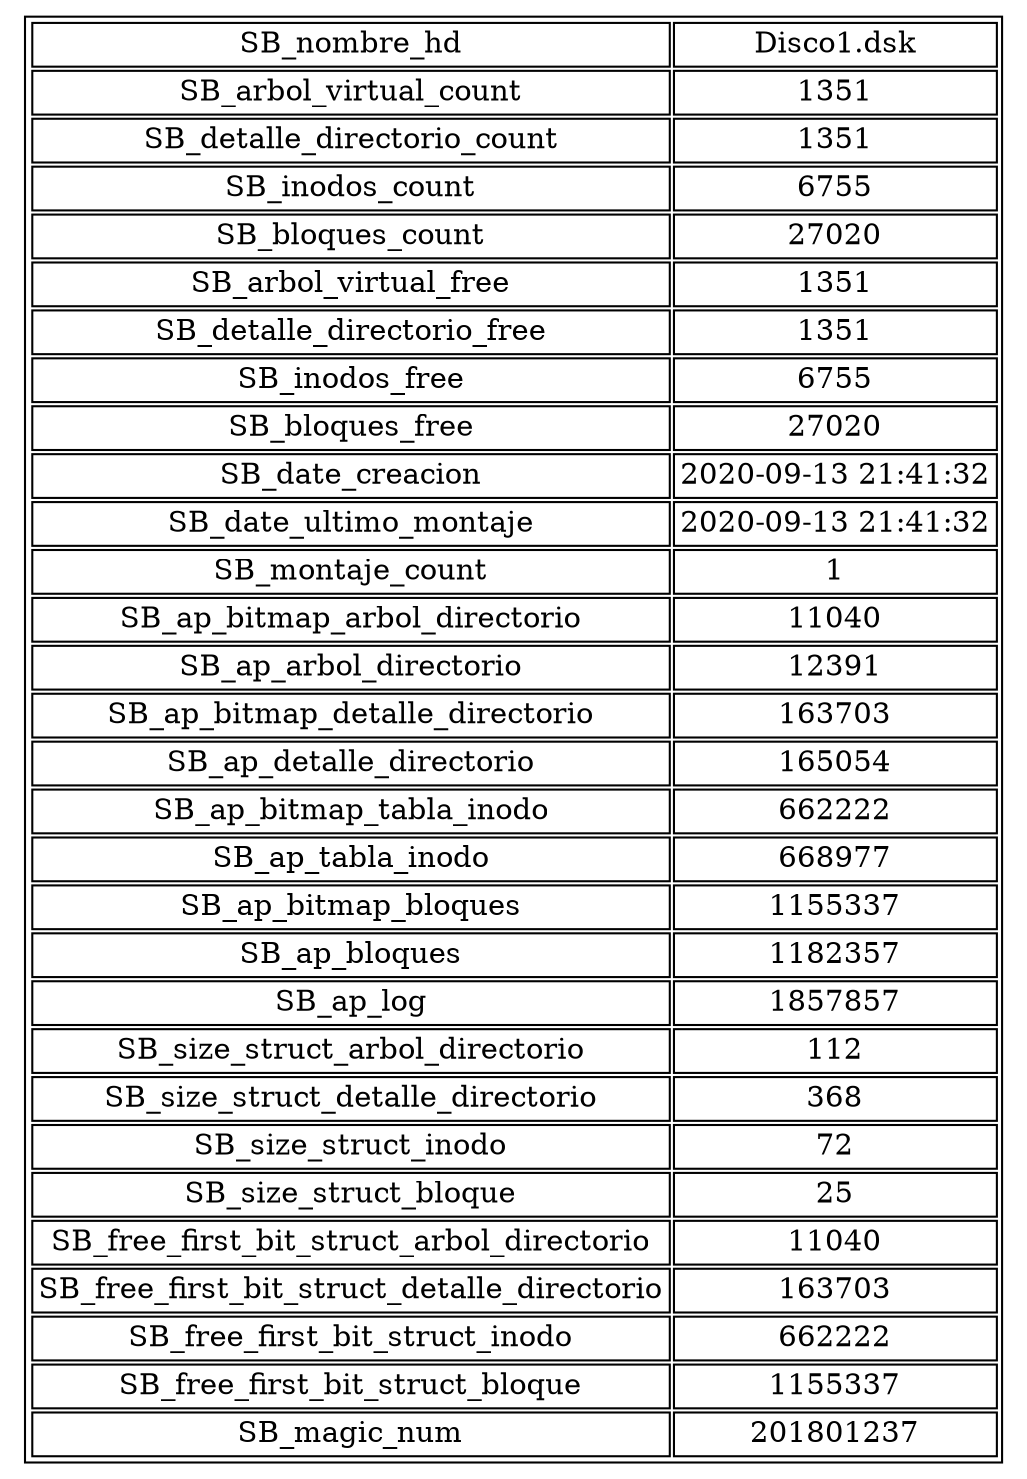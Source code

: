 digraph {tbl [ shape=plaintext label=< <table border='1' cellborder='1'> <tr><td>SB_nombre_hd</td><td>Disco1.dsk</td></tr><tr><td>SB_arbol_virtual_count</td><td>1351</td></tr><tr><td>SB_detalle_directorio_count</td><td>1351</td></tr><tr><td>SB_inodos_count</td><td>6755</td></tr><tr><td>SB_bloques_count</td><td>27020</td></tr><tr><td>SB_arbol_virtual_free</td><td>1351</td></tr><tr><td>SB_detalle_directorio_free</td><td>1351</td></tr><tr><td>SB_inodos_free</td><td>6755</td></tr><tr><td>SB_bloques_free</td><td>27020</td></tr><tr><td>SB_date_creacion</td><td>2020-09-13 21:41:32</td></tr><tr><td>SB_date_ultimo_montaje</td><td>2020-09-13 21:41:32</td></tr><tr><td>SB_montaje_count</td><td>1</td></tr><tr><td>SB_ap_bitmap_arbol_directorio</td><td>11040</td></tr><tr><td>SB_ap_arbol_directorio</td><td>12391</td></tr><tr><td>SB_ap_bitmap_detalle_directorio</td><td>163703</td></tr><tr><td>SB_ap_detalle_directorio</td><td>165054</td></tr><tr><td>SB_ap_bitmap_tabla_inodo</td><td>662222</td></tr><tr><td>SB_ap_tabla_inodo</td><td>668977</td></tr><tr><td>SB_ap_bitmap_bloques</td><td>1155337</td></tr><tr><td>SB_ap_bloques</td><td>1182357</td></tr><tr><td>SB_ap_log</td><td>1857857</td></tr><tr><td>SB_size_struct_arbol_directorio</td><td>112</td></tr><tr><td>SB_size_struct_detalle_directorio</td><td>368</td></tr><tr><td>SB_size_struct_inodo</td><td>72</td></tr><tr><td>SB_size_struct_bloque</td><td>25</td></tr><tr><td>SB_free_first_bit_struct_arbol_directorio</td><td>11040</td></tr><tr><td>SB_free_first_bit_struct_detalle_directorio</td><td>163703</td></tr><tr><td>SB_free_first_bit_struct_inodo</td><td>662222</td></tr><tr><td>SB_free_first_bit_struct_bloque</td><td>1155337</td></tr><tr><td>SB_magic_num</td><td>201801237</td></tr></table>>];}